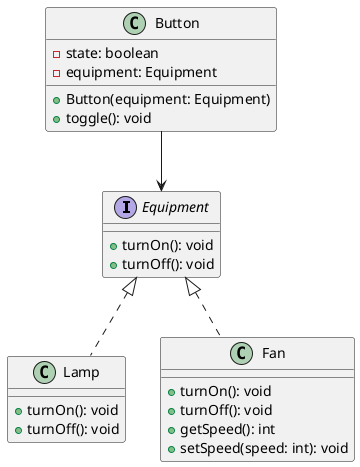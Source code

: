 @startuml exampleRefactoredClassDiagram

interface Equipment {
    +turnOn(): void
    +turnOff(): void
}

class Lamp {
    +turnOn(): void
    +turnOff(): void
}

class Fan {
    +turnOn(): void
    +turnOff(): void
    +getSpeed(): int
    +setSpeed(speed: int): void
}

class Button {
    -state: boolean
    -equipment: Equipment
    +Button(equipment: Equipment)
    +toggle(): void
}

Button --> Equipment
Equipment <|.. Lamp
Equipment <|.. Fan

@enduml

